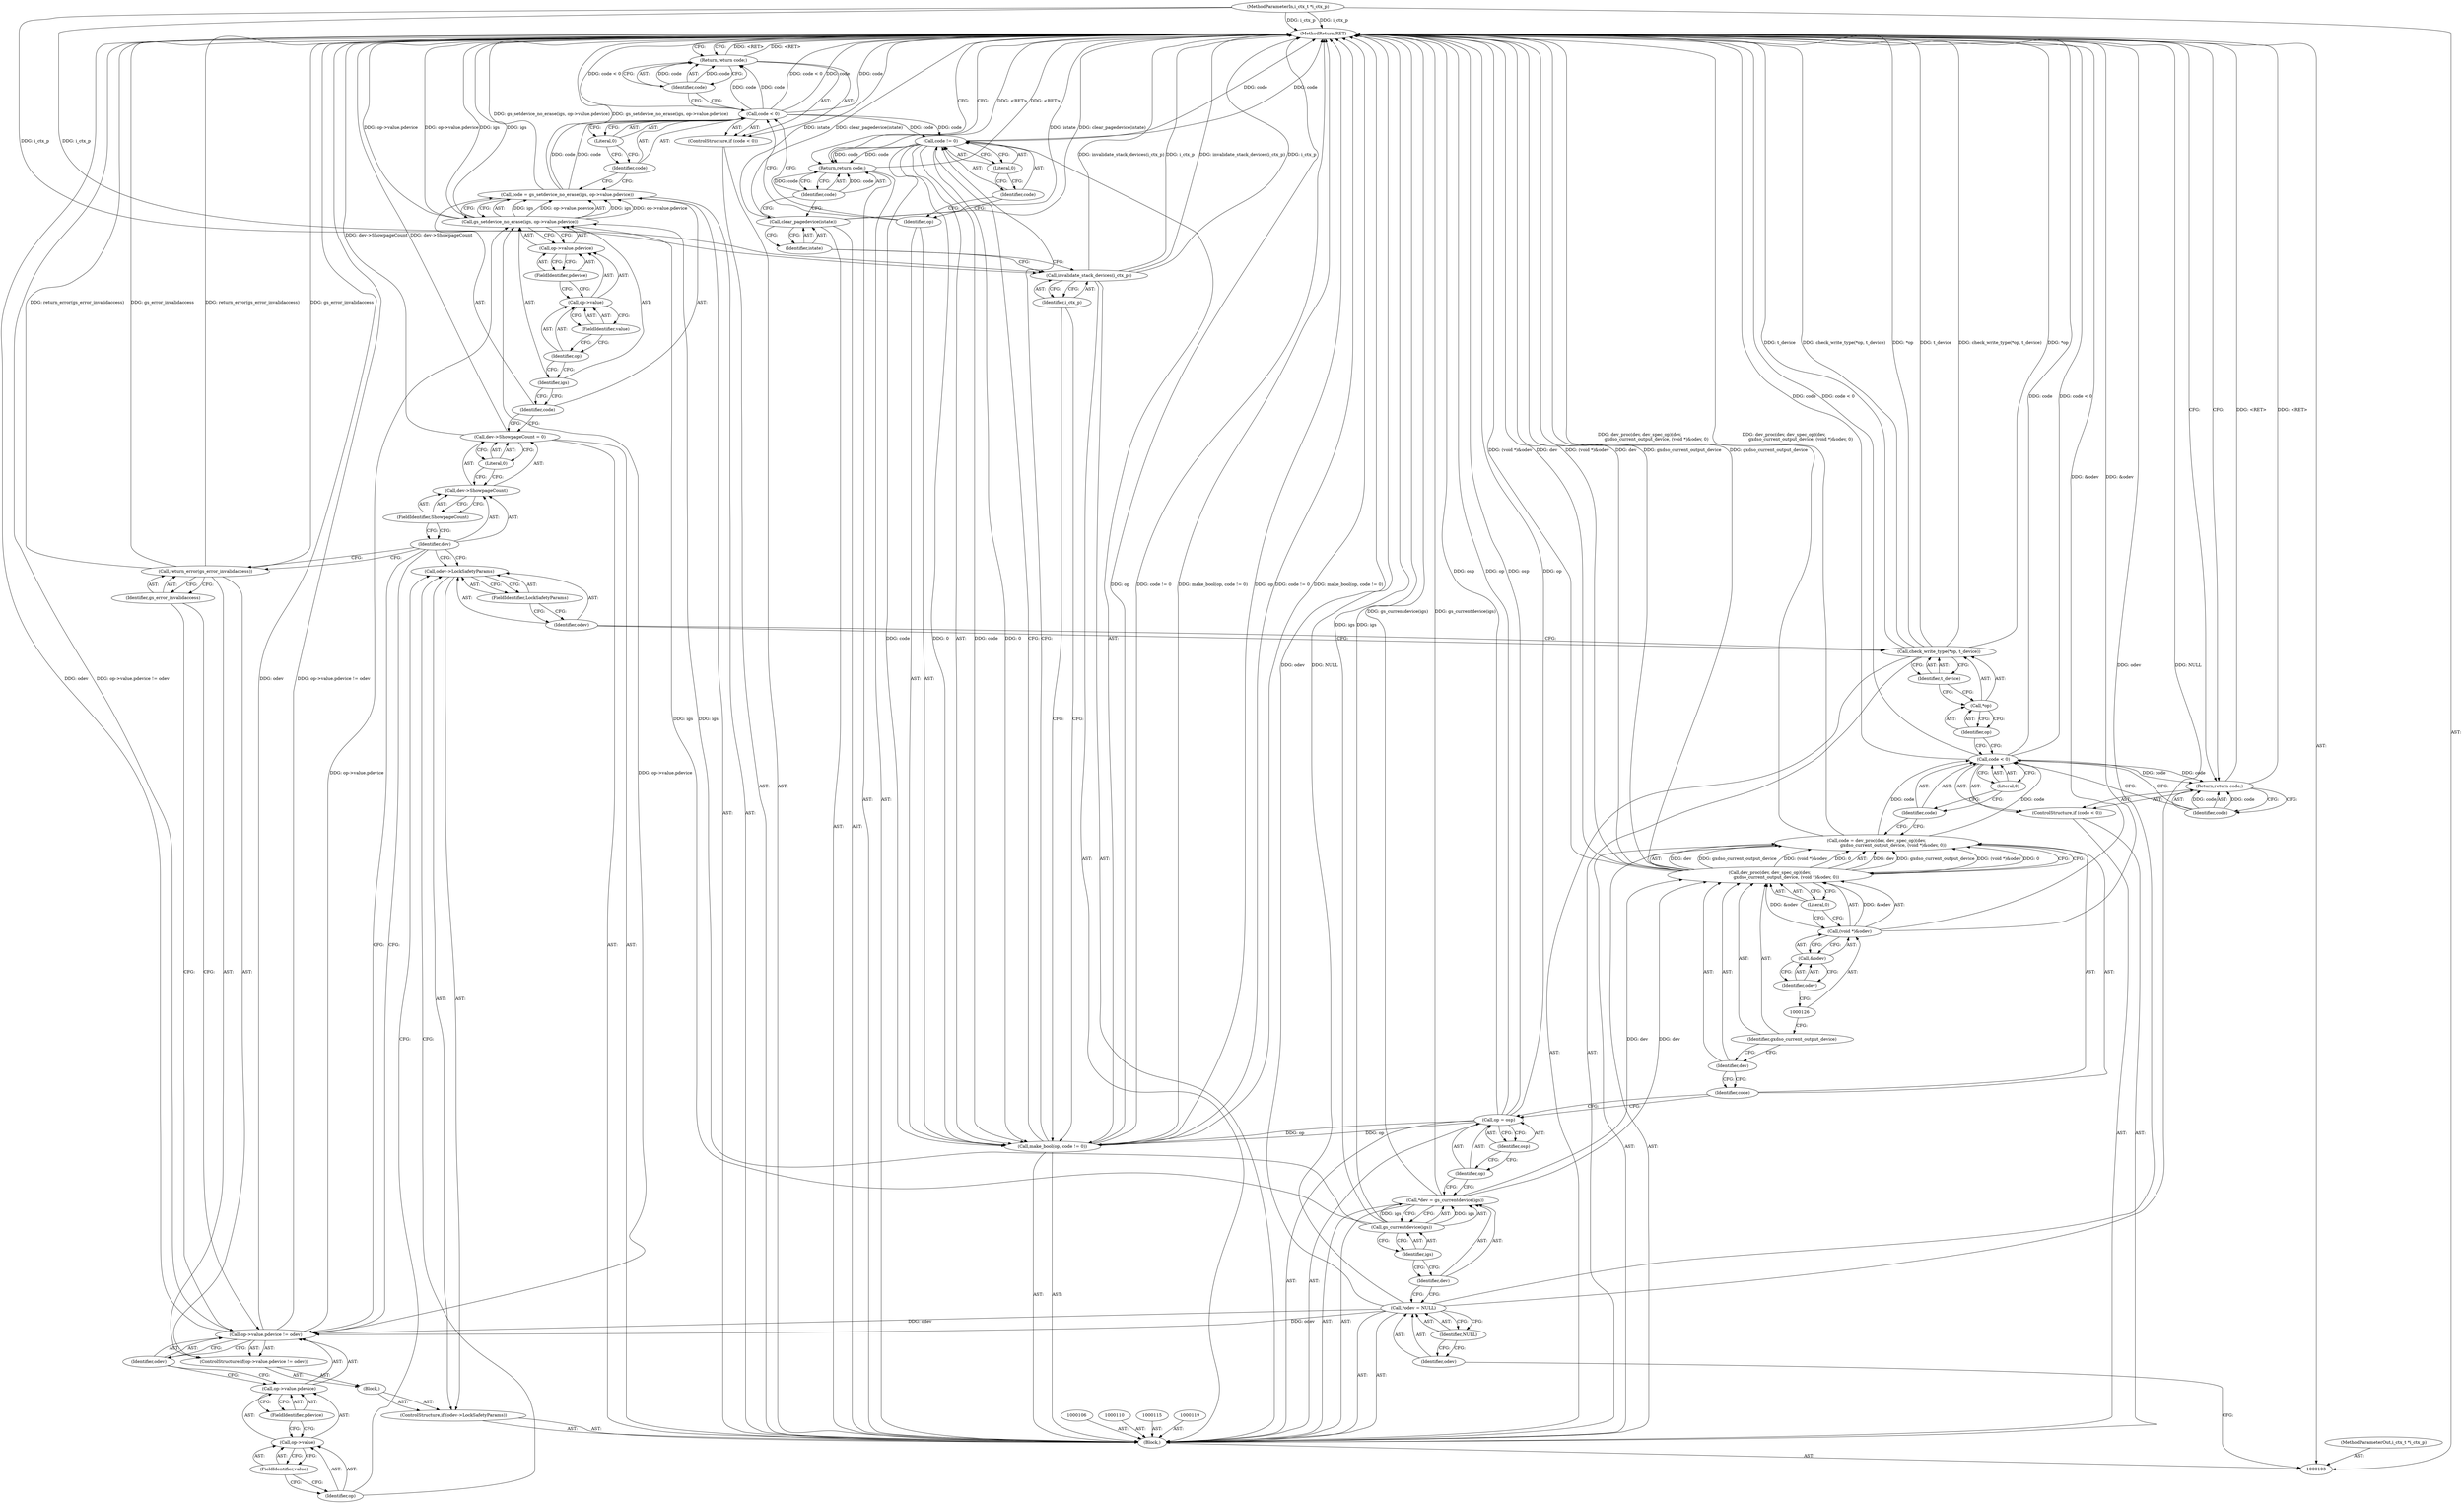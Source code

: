 digraph "0_ghostscript_661e8d8fb8248c38d67958beda32f3a5876d0c3f" {
"1000186" [label="(MethodReturn,RET)"];
"1000104" [label="(MethodParameterIn,i_ctx_t *i_ctx_p)"];
"1000270" [label="(MethodParameterOut,i_ctx_t *i_ctx_p)"];
"1000137" [label="(Call,*op)"];
"1000138" [label="(Identifier,op)"];
"1000139" [label="(Identifier,t_device)"];
"1000136" [label="(Call,check_write_type(*op, t_device))"];
"1000143" [label="(FieldIdentifier,LockSafetyParams)"];
"1000144" [label="(Block,)"];
"1000140" [label="(ControlStructure,if (odev->LockSafetyParams))"];
"1000141" [label="(Call,odev->LockSafetyParams)"];
"1000142" [label="(Identifier,odev)"];
"1000146" [label="(Call,op->value.pdevice != odev)"];
"1000147" [label="(Call,op->value.pdevice)"];
"1000148" [label="(Call,op->value)"];
"1000149" [label="(Identifier,op)"];
"1000150" [label="(FieldIdentifier,value)"];
"1000151" [label="(FieldIdentifier,pdevice)"];
"1000152" [label="(Identifier,odev)"];
"1000145" [label="(ControlStructure,if(op->value.pdevice != odev))"];
"1000153" [label="(Call,return_error(gs_error_invalidaccess))"];
"1000154" [label="(Identifier,gs_error_invalidaccess)"];
"1000158" [label="(FieldIdentifier,ShowpageCount)"];
"1000159" [label="(Literal,0)"];
"1000155" [label="(Call,dev->ShowpageCount = 0)"];
"1000156" [label="(Call,dev->ShowpageCount)"];
"1000157" [label="(Identifier,dev)"];
"1000162" [label="(Call,gs_setdevice_no_erase(igs, op->value.pdevice))"];
"1000163" [label="(Identifier,igs)"];
"1000164" [label="(Call,op->value.pdevice)"];
"1000165" [label="(Call,op->value)"];
"1000166" [label="(Identifier,op)"];
"1000160" [label="(Call,code = gs_setdevice_no_erase(igs, op->value.pdevice))"];
"1000161" [label="(Identifier,code)"];
"1000167" [label="(FieldIdentifier,value)"];
"1000168" [label="(FieldIdentifier,pdevice)"];
"1000172" [label="(Literal,0)"];
"1000169" [label="(ControlStructure,if (code < 0))"];
"1000170" [label="(Call,code < 0)"];
"1000171" [label="(Identifier,code)"];
"1000174" [label="(Identifier,code)"];
"1000173" [label="(Return,return code;)"];
"1000105" [label="(Block,)"];
"1000176" [label="(Identifier,op)"];
"1000177" [label="(Call,code != 0)"];
"1000178" [label="(Identifier,code)"];
"1000179" [label="(Literal,0)"];
"1000175" [label="(Call,make_bool(op, code != 0))"];
"1000181" [label="(Identifier,i_ctx_p)"];
"1000180" [label="(Call,invalidate_stack_devices(i_ctx_p))"];
"1000183" [label="(Identifier,istate)"];
"1000182" [label="(Call,clear_pagedevice(istate))"];
"1000185" [label="(Identifier,code)"];
"1000184" [label="(Return,return code;)"];
"1000107" [label="(Call,*odev = NULL)"];
"1000108" [label="(Identifier,odev)"];
"1000109" [label="(Identifier,NULL)"];
"1000111" [label="(Call,*dev = gs_currentdevice(igs))"];
"1000112" [label="(Identifier,dev)"];
"1000113" [label="(Call,gs_currentdevice(igs))"];
"1000114" [label="(Identifier,igs)"];
"1000116" [label="(Call,op = osp)"];
"1000117" [label="(Identifier,op)"];
"1000118" [label="(Identifier,osp)"];
"1000122" [label="(Call,dev_proc(dev, dev_spec_op)(dev,\n                        gxdso_current_output_device, (void *)&odev, 0))"];
"1000123" [label="(Identifier,dev)"];
"1000120" [label="(Call,code = dev_proc(dev, dev_spec_op)(dev,\n                        gxdso_current_output_device, (void *)&odev, 0))"];
"1000121" [label="(Identifier,code)"];
"1000124" [label="(Identifier,gxdso_current_output_device)"];
"1000125" [label="(Call,(void *)&odev)"];
"1000127" [label="(Call,&odev)"];
"1000128" [label="(Identifier,odev)"];
"1000129" [label="(Literal,0)"];
"1000133" [label="(Literal,0)"];
"1000130" [label="(ControlStructure,if (code < 0))"];
"1000131" [label="(Call,code < 0)"];
"1000132" [label="(Identifier,code)"];
"1000135" [label="(Identifier,code)"];
"1000134" [label="(Return,return code;)"];
"1000186" -> "1000103"  [label="AST: "];
"1000186" -> "1000134"  [label="CFG: "];
"1000186" -> "1000173"  [label="CFG: "];
"1000186" -> "1000184"  [label="CFG: "];
"1000134" -> "1000186"  [label="DDG: <RET>"];
"1000173" -> "1000186"  [label="DDG: <RET>"];
"1000184" -> "1000186"  [label="DDG: <RET>"];
"1000162" -> "1000186"  [label="DDG: op->value.pdevice"];
"1000162" -> "1000186"  [label="DDG: igs"];
"1000122" -> "1000186"  [label="DDG: (void *)&odev"];
"1000122" -> "1000186"  [label="DDG: dev"];
"1000122" -> "1000186"  [label="DDG: gxdso_current_output_device"];
"1000107" -> "1000186"  [label="DDG: odev"];
"1000107" -> "1000186"  [label="DDG: NULL"];
"1000104" -> "1000186"  [label="DDG: i_ctx_p"];
"1000146" -> "1000186"  [label="DDG: odev"];
"1000146" -> "1000186"  [label="DDG: op->value.pdevice != odev"];
"1000180" -> "1000186"  [label="DDG: i_ctx_p"];
"1000180" -> "1000186"  [label="DDG: invalidate_stack_devices(i_ctx_p)"];
"1000175" -> "1000186"  [label="DDG: op"];
"1000175" -> "1000186"  [label="DDG: code != 0"];
"1000175" -> "1000186"  [label="DDG: make_bool(op, code != 0)"];
"1000116" -> "1000186"  [label="DDG: osp"];
"1000116" -> "1000186"  [label="DDG: op"];
"1000153" -> "1000186"  [label="DDG: gs_error_invalidaccess"];
"1000153" -> "1000186"  [label="DDG: return_error(gs_error_invalidaccess)"];
"1000155" -> "1000186"  [label="DDG: dev->ShowpageCount"];
"1000182" -> "1000186"  [label="DDG: clear_pagedevice(istate)"];
"1000182" -> "1000186"  [label="DDG: istate"];
"1000177" -> "1000186"  [label="DDG: code"];
"1000113" -> "1000186"  [label="DDG: igs"];
"1000131" -> "1000186"  [label="DDG: code"];
"1000131" -> "1000186"  [label="DDG: code < 0"];
"1000136" -> "1000186"  [label="DDG: t_device"];
"1000136" -> "1000186"  [label="DDG: check_write_type(*op, t_device)"];
"1000136" -> "1000186"  [label="DDG: *op"];
"1000125" -> "1000186"  [label="DDG: &odev"];
"1000111" -> "1000186"  [label="DDG: gs_currentdevice(igs)"];
"1000120" -> "1000186"  [label="DDG: dev_proc(dev, dev_spec_op)(dev,\n                        gxdso_current_output_device, (void *)&odev, 0)"];
"1000170" -> "1000186"  [label="DDG: code"];
"1000170" -> "1000186"  [label="DDG: code < 0"];
"1000160" -> "1000186"  [label="DDG: gs_setdevice_no_erase(igs, op->value.pdevice)"];
"1000104" -> "1000103"  [label="AST: "];
"1000104" -> "1000186"  [label="DDG: i_ctx_p"];
"1000104" -> "1000180"  [label="DDG: i_ctx_p"];
"1000270" -> "1000103"  [label="AST: "];
"1000137" -> "1000136"  [label="AST: "];
"1000137" -> "1000138"  [label="CFG: "];
"1000138" -> "1000137"  [label="AST: "];
"1000139" -> "1000137"  [label="CFG: "];
"1000138" -> "1000137"  [label="AST: "];
"1000138" -> "1000131"  [label="CFG: "];
"1000137" -> "1000138"  [label="CFG: "];
"1000139" -> "1000136"  [label="AST: "];
"1000139" -> "1000137"  [label="CFG: "];
"1000136" -> "1000139"  [label="CFG: "];
"1000136" -> "1000105"  [label="AST: "];
"1000136" -> "1000139"  [label="CFG: "];
"1000137" -> "1000136"  [label="AST: "];
"1000139" -> "1000136"  [label="AST: "];
"1000142" -> "1000136"  [label="CFG: "];
"1000136" -> "1000186"  [label="DDG: t_device"];
"1000136" -> "1000186"  [label="DDG: check_write_type(*op, t_device)"];
"1000136" -> "1000186"  [label="DDG: *op"];
"1000143" -> "1000141"  [label="AST: "];
"1000143" -> "1000142"  [label="CFG: "];
"1000141" -> "1000143"  [label="CFG: "];
"1000144" -> "1000140"  [label="AST: "];
"1000145" -> "1000144"  [label="AST: "];
"1000140" -> "1000105"  [label="AST: "];
"1000141" -> "1000140"  [label="AST: "];
"1000144" -> "1000140"  [label="AST: "];
"1000141" -> "1000140"  [label="AST: "];
"1000141" -> "1000143"  [label="CFG: "];
"1000142" -> "1000141"  [label="AST: "];
"1000143" -> "1000141"  [label="AST: "];
"1000149" -> "1000141"  [label="CFG: "];
"1000157" -> "1000141"  [label="CFG: "];
"1000142" -> "1000141"  [label="AST: "];
"1000142" -> "1000136"  [label="CFG: "];
"1000143" -> "1000142"  [label="CFG: "];
"1000146" -> "1000145"  [label="AST: "];
"1000146" -> "1000152"  [label="CFG: "];
"1000147" -> "1000146"  [label="AST: "];
"1000152" -> "1000146"  [label="AST: "];
"1000154" -> "1000146"  [label="CFG: "];
"1000157" -> "1000146"  [label="CFG: "];
"1000146" -> "1000186"  [label="DDG: odev"];
"1000146" -> "1000186"  [label="DDG: op->value.pdevice != odev"];
"1000107" -> "1000146"  [label="DDG: odev"];
"1000146" -> "1000162"  [label="DDG: op->value.pdevice"];
"1000147" -> "1000146"  [label="AST: "];
"1000147" -> "1000151"  [label="CFG: "];
"1000148" -> "1000147"  [label="AST: "];
"1000151" -> "1000147"  [label="AST: "];
"1000152" -> "1000147"  [label="CFG: "];
"1000148" -> "1000147"  [label="AST: "];
"1000148" -> "1000150"  [label="CFG: "];
"1000149" -> "1000148"  [label="AST: "];
"1000150" -> "1000148"  [label="AST: "];
"1000151" -> "1000148"  [label="CFG: "];
"1000149" -> "1000148"  [label="AST: "];
"1000149" -> "1000141"  [label="CFG: "];
"1000150" -> "1000149"  [label="CFG: "];
"1000150" -> "1000148"  [label="AST: "];
"1000150" -> "1000149"  [label="CFG: "];
"1000148" -> "1000150"  [label="CFG: "];
"1000151" -> "1000147"  [label="AST: "];
"1000151" -> "1000148"  [label="CFG: "];
"1000147" -> "1000151"  [label="CFG: "];
"1000152" -> "1000146"  [label="AST: "];
"1000152" -> "1000147"  [label="CFG: "];
"1000146" -> "1000152"  [label="CFG: "];
"1000145" -> "1000144"  [label="AST: "];
"1000146" -> "1000145"  [label="AST: "];
"1000153" -> "1000145"  [label="AST: "];
"1000153" -> "1000145"  [label="AST: "];
"1000153" -> "1000154"  [label="CFG: "];
"1000154" -> "1000153"  [label="AST: "];
"1000157" -> "1000153"  [label="CFG: "];
"1000153" -> "1000186"  [label="DDG: gs_error_invalidaccess"];
"1000153" -> "1000186"  [label="DDG: return_error(gs_error_invalidaccess)"];
"1000154" -> "1000153"  [label="AST: "];
"1000154" -> "1000146"  [label="CFG: "];
"1000153" -> "1000154"  [label="CFG: "];
"1000158" -> "1000156"  [label="AST: "];
"1000158" -> "1000157"  [label="CFG: "];
"1000156" -> "1000158"  [label="CFG: "];
"1000159" -> "1000155"  [label="AST: "];
"1000159" -> "1000156"  [label="CFG: "];
"1000155" -> "1000159"  [label="CFG: "];
"1000155" -> "1000105"  [label="AST: "];
"1000155" -> "1000159"  [label="CFG: "];
"1000156" -> "1000155"  [label="AST: "];
"1000159" -> "1000155"  [label="AST: "];
"1000161" -> "1000155"  [label="CFG: "];
"1000155" -> "1000186"  [label="DDG: dev->ShowpageCount"];
"1000156" -> "1000155"  [label="AST: "];
"1000156" -> "1000158"  [label="CFG: "];
"1000157" -> "1000156"  [label="AST: "];
"1000158" -> "1000156"  [label="AST: "];
"1000159" -> "1000156"  [label="CFG: "];
"1000157" -> "1000156"  [label="AST: "];
"1000157" -> "1000153"  [label="CFG: "];
"1000157" -> "1000146"  [label="CFG: "];
"1000157" -> "1000141"  [label="CFG: "];
"1000158" -> "1000157"  [label="CFG: "];
"1000162" -> "1000160"  [label="AST: "];
"1000162" -> "1000164"  [label="CFG: "];
"1000163" -> "1000162"  [label="AST: "];
"1000164" -> "1000162"  [label="AST: "];
"1000160" -> "1000162"  [label="CFG: "];
"1000162" -> "1000186"  [label="DDG: op->value.pdevice"];
"1000162" -> "1000186"  [label="DDG: igs"];
"1000162" -> "1000160"  [label="DDG: igs"];
"1000162" -> "1000160"  [label="DDG: op->value.pdevice"];
"1000113" -> "1000162"  [label="DDG: igs"];
"1000146" -> "1000162"  [label="DDG: op->value.pdevice"];
"1000163" -> "1000162"  [label="AST: "];
"1000163" -> "1000161"  [label="CFG: "];
"1000166" -> "1000163"  [label="CFG: "];
"1000164" -> "1000162"  [label="AST: "];
"1000164" -> "1000168"  [label="CFG: "];
"1000165" -> "1000164"  [label="AST: "];
"1000168" -> "1000164"  [label="AST: "];
"1000162" -> "1000164"  [label="CFG: "];
"1000165" -> "1000164"  [label="AST: "];
"1000165" -> "1000167"  [label="CFG: "];
"1000166" -> "1000165"  [label="AST: "];
"1000167" -> "1000165"  [label="AST: "];
"1000168" -> "1000165"  [label="CFG: "];
"1000166" -> "1000165"  [label="AST: "];
"1000166" -> "1000163"  [label="CFG: "];
"1000167" -> "1000166"  [label="CFG: "];
"1000160" -> "1000105"  [label="AST: "];
"1000160" -> "1000162"  [label="CFG: "];
"1000161" -> "1000160"  [label="AST: "];
"1000162" -> "1000160"  [label="AST: "];
"1000171" -> "1000160"  [label="CFG: "];
"1000160" -> "1000186"  [label="DDG: gs_setdevice_no_erase(igs, op->value.pdevice)"];
"1000162" -> "1000160"  [label="DDG: igs"];
"1000162" -> "1000160"  [label="DDG: op->value.pdevice"];
"1000160" -> "1000170"  [label="DDG: code"];
"1000161" -> "1000160"  [label="AST: "];
"1000161" -> "1000155"  [label="CFG: "];
"1000163" -> "1000161"  [label="CFG: "];
"1000167" -> "1000165"  [label="AST: "];
"1000167" -> "1000166"  [label="CFG: "];
"1000165" -> "1000167"  [label="CFG: "];
"1000168" -> "1000164"  [label="AST: "];
"1000168" -> "1000165"  [label="CFG: "];
"1000164" -> "1000168"  [label="CFG: "];
"1000172" -> "1000170"  [label="AST: "];
"1000172" -> "1000171"  [label="CFG: "];
"1000170" -> "1000172"  [label="CFG: "];
"1000169" -> "1000105"  [label="AST: "];
"1000170" -> "1000169"  [label="AST: "];
"1000173" -> "1000169"  [label="AST: "];
"1000170" -> "1000169"  [label="AST: "];
"1000170" -> "1000172"  [label="CFG: "];
"1000171" -> "1000170"  [label="AST: "];
"1000172" -> "1000170"  [label="AST: "];
"1000174" -> "1000170"  [label="CFG: "];
"1000176" -> "1000170"  [label="CFG: "];
"1000170" -> "1000186"  [label="DDG: code"];
"1000170" -> "1000186"  [label="DDG: code < 0"];
"1000160" -> "1000170"  [label="DDG: code"];
"1000170" -> "1000173"  [label="DDG: code"];
"1000170" -> "1000177"  [label="DDG: code"];
"1000171" -> "1000170"  [label="AST: "];
"1000171" -> "1000160"  [label="CFG: "];
"1000172" -> "1000171"  [label="CFG: "];
"1000174" -> "1000173"  [label="AST: "];
"1000174" -> "1000170"  [label="CFG: "];
"1000173" -> "1000174"  [label="CFG: "];
"1000174" -> "1000173"  [label="DDG: code"];
"1000173" -> "1000169"  [label="AST: "];
"1000173" -> "1000174"  [label="CFG: "];
"1000174" -> "1000173"  [label="AST: "];
"1000186" -> "1000173"  [label="CFG: "];
"1000173" -> "1000186"  [label="DDG: <RET>"];
"1000174" -> "1000173"  [label="DDG: code"];
"1000170" -> "1000173"  [label="DDG: code"];
"1000105" -> "1000103"  [label="AST: "];
"1000106" -> "1000105"  [label="AST: "];
"1000107" -> "1000105"  [label="AST: "];
"1000110" -> "1000105"  [label="AST: "];
"1000111" -> "1000105"  [label="AST: "];
"1000115" -> "1000105"  [label="AST: "];
"1000116" -> "1000105"  [label="AST: "];
"1000119" -> "1000105"  [label="AST: "];
"1000120" -> "1000105"  [label="AST: "];
"1000130" -> "1000105"  [label="AST: "];
"1000136" -> "1000105"  [label="AST: "];
"1000140" -> "1000105"  [label="AST: "];
"1000155" -> "1000105"  [label="AST: "];
"1000160" -> "1000105"  [label="AST: "];
"1000169" -> "1000105"  [label="AST: "];
"1000175" -> "1000105"  [label="AST: "];
"1000180" -> "1000105"  [label="AST: "];
"1000182" -> "1000105"  [label="AST: "];
"1000184" -> "1000105"  [label="AST: "];
"1000176" -> "1000175"  [label="AST: "];
"1000176" -> "1000170"  [label="CFG: "];
"1000178" -> "1000176"  [label="CFG: "];
"1000177" -> "1000175"  [label="AST: "];
"1000177" -> "1000179"  [label="CFG: "];
"1000178" -> "1000177"  [label="AST: "];
"1000179" -> "1000177"  [label="AST: "];
"1000175" -> "1000177"  [label="CFG: "];
"1000177" -> "1000186"  [label="DDG: code"];
"1000177" -> "1000175"  [label="DDG: code"];
"1000177" -> "1000175"  [label="DDG: 0"];
"1000170" -> "1000177"  [label="DDG: code"];
"1000177" -> "1000184"  [label="DDG: code"];
"1000178" -> "1000177"  [label="AST: "];
"1000178" -> "1000176"  [label="CFG: "];
"1000179" -> "1000178"  [label="CFG: "];
"1000179" -> "1000177"  [label="AST: "];
"1000179" -> "1000178"  [label="CFG: "];
"1000177" -> "1000179"  [label="CFG: "];
"1000175" -> "1000105"  [label="AST: "];
"1000175" -> "1000177"  [label="CFG: "];
"1000176" -> "1000175"  [label="AST: "];
"1000177" -> "1000175"  [label="AST: "];
"1000181" -> "1000175"  [label="CFG: "];
"1000175" -> "1000186"  [label="DDG: op"];
"1000175" -> "1000186"  [label="DDG: code != 0"];
"1000175" -> "1000186"  [label="DDG: make_bool(op, code != 0)"];
"1000116" -> "1000175"  [label="DDG: op"];
"1000177" -> "1000175"  [label="DDG: code"];
"1000177" -> "1000175"  [label="DDG: 0"];
"1000181" -> "1000180"  [label="AST: "];
"1000181" -> "1000175"  [label="CFG: "];
"1000180" -> "1000181"  [label="CFG: "];
"1000180" -> "1000105"  [label="AST: "];
"1000180" -> "1000181"  [label="CFG: "];
"1000181" -> "1000180"  [label="AST: "];
"1000183" -> "1000180"  [label="CFG: "];
"1000180" -> "1000186"  [label="DDG: i_ctx_p"];
"1000180" -> "1000186"  [label="DDG: invalidate_stack_devices(i_ctx_p)"];
"1000104" -> "1000180"  [label="DDG: i_ctx_p"];
"1000183" -> "1000182"  [label="AST: "];
"1000183" -> "1000180"  [label="CFG: "];
"1000182" -> "1000183"  [label="CFG: "];
"1000182" -> "1000105"  [label="AST: "];
"1000182" -> "1000183"  [label="CFG: "];
"1000183" -> "1000182"  [label="AST: "];
"1000185" -> "1000182"  [label="CFG: "];
"1000182" -> "1000186"  [label="DDG: clear_pagedevice(istate)"];
"1000182" -> "1000186"  [label="DDG: istate"];
"1000185" -> "1000184"  [label="AST: "];
"1000185" -> "1000182"  [label="CFG: "];
"1000184" -> "1000185"  [label="CFG: "];
"1000185" -> "1000184"  [label="DDG: code"];
"1000184" -> "1000105"  [label="AST: "];
"1000184" -> "1000185"  [label="CFG: "];
"1000185" -> "1000184"  [label="AST: "];
"1000186" -> "1000184"  [label="CFG: "];
"1000184" -> "1000186"  [label="DDG: <RET>"];
"1000185" -> "1000184"  [label="DDG: code"];
"1000177" -> "1000184"  [label="DDG: code"];
"1000107" -> "1000105"  [label="AST: "];
"1000107" -> "1000109"  [label="CFG: "];
"1000108" -> "1000107"  [label="AST: "];
"1000109" -> "1000107"  [label="AST: "];
"1000112" -> "1000107"  [label="CFG: "];
"1000107" -> "1000186"  [label="DDG: odev"];
"1000107" -> "1000186"  [label="DDG: NULL"];
"1000107" -> "1000146"  [label="DDG: odev"];
"1000108" -> "1000107"  [label="AST: "];
"1000108" -> "1000103"  [label="CFG: "];
"1000109" -> "1000108"  [label="CFG: "];
"1000109" -> "1000107"  [label="AST: "];
"1000109" -> "1000108"  [label="CFG: "];
"1000107" -> "1000109"  [label="CFG: "];
"1000111" -> "1000105"  [label="AST: "];
"1000111" -> "1000113"  [label="CFG: "];
"1000112" -> "1000111"  [label="AST: "];
"1000113" -> "1000111"  [label="AST: "];
"1000117" -> "1000111"  [label="CFG: "];
"1000111" -> "1000186"  [label="DDG: gs_currentdevice(igs)"];
"1000113" -> "1000111"  [label="DDG: igs"];
"1000111" -> "1000122"  [label="DDG: dev"];
"1000112" -> "1000111"  [label="AST: "];
"1000112" -> "1000107"  [label="CFG: "];
"1000114" -> "1000112"  [label="CFG: "];
"1000113" -> "1000111"  [label="AST: "];
"1000113" -> "1000114"  [label="CFG: "];
"1000114" -> "1000113"  [label="AST: "];
"1000111" -> "1000113"  [label="CFG: "];
"1000113" -> "1000186"  [label="DDG: igs"];
"1000113" -> "1000111"  [label="DDG: igs"];
"1000113" -> "1000162"  [label="DDG: igs"];
"1000114" -> "1000113"  [label="AST: "];
"1000114" -> "1000112"  [label="CFG: "];
"1000113" -> "1000114"  [label="CFG: "];
"1000116" -> "1000105"  [label="AST: "];
"1000116" -> "1000118"  [label="CFG: "];
"1000117" -> "1000116"  [label="AST: "];
"1000118" -> "1000116"  [label="AST: "];
"1000121" -> "1000116"  [label="CFG: "];
"1000116" -> "1000186"  [label="DDG: osp"];
"1000116" -> "1000186"  [label="DDG: op"];
"1000116" -> "1000175"  [label="DDG: op"];
"1000117" -> "1000116"  [label="AST: "];
"1000117" -> "1000111"  [label="CFG: "];
"1000118" -> "1000117"  [label="CFG: "];
"1000118" -> "1000116"  [label="AST: "];
"1000118" -> "1000117"  [label="CFG: "];
"1000116" -> "1000118"  [label="CFG: "];
"1000122" -> "1000120"  [label="AST: "];
"1000122" -> "1000129"  [label="CFG: "];
"1000123" -> "1000122"  [label="AST: "];
"1000124" -> "1000122"  [label="AST: "];
"1000125" -> "1000122"  [label="AST: "];
"1000129" -> "1000122"  [label="AST: "];
"1000120" -> "1000122"  [label="CFG: "];
"1000122" -> "1000186"  [label="DDG: (void *)&odev"];
"1000122" -> "1000186"  [label="DDG: dev"];
"1000122" -> "1000186"  [label="DDG: gxdso_current_output_device"];
"1000122" -> "1000120"  [label="DDG: dev"];
"1000122" -> "1000120"  [label="DDG: gxdso_current_output_device"];
"1000122" -> "1000120"  [label="DDG: (void *)&odev"];
"1000122" -> "1000120"  [label="DDG: 0"];
"1000111" -> "1000122"  [label="DDG: dev"];
"1000125" -> "1000122"  [label="DDG: &odev"];
"1000123" -> "1000122"  [label="AST: "];
"1000123" -> "1000121"  [label="CFG: "];
"1000124" -> "1000123"  [label="CFG: "];
"1000120" -> "1000105"  [label="AST: "];
"1000120" -> "1000122"  [label="CFG: "];
"1000121" -> "1000120"  [label="AST: "];
"1000122" -> "1000120"  [label="AST: "];
"1000132" -> "1000120"  [label="CFG: "];
"1000120" -> "1000186"  [label="DDG: dev_proc(dev, dev_spec_op)(dev,\n                        gxdso_current_output_device, (void *)&odev, 0)"];
"1000122" -> "1000120"  [label="DDG: dev"];
"1000122" -> "1000120"  [label="DDG: gxdso_current_output_device"];
"1000122" -> "1000120"  [label="DDG: (void *)&odev"];
"1000122" -> "1000120"  [label="DDG: 0"];
"1000120" -> "1000131"  [label="DDG: code"];
"1000121" -> "1000120"  [label="AST: "];
"1000121" -> "1000116"  [label="CFG: "];
"1000123" -> "1000121"  [label="CFG: "];
"1000124" -> "1000122"  [label="AST: "];
"1000124" -> "1000123"  [label="CFG: "];
"1000126" -> "1000124"  [label="CFG: "];
"1000125" -> "1000122"  [label="AST: "];
"1000125" -> "1000127"  [label="CFG: "];
"1000126" -> "1000125"  [label="AST: "];
"1000127" -> "1000125"  [label="AST: "];
"1000129" -> "1000125"  [label="CFG: "];
"1000125" -> "1000186"  [label="DDG: &odev"];
"1000125" -> "1000122"  [label="DDG: &odev"];
"1000127" -> "1000125"  [label="AST: "];
"1000127" -> "1000128"  [label="CFG: "];
"1000128" -> "1000127"  [label="AST: "];
"1000125" -> "1000127"  [label="CFG: "];
"1000128" -> "1000127"  [label="AST: "];
"1000128" -> "1000126"  [label="CFG: "];
"1000127" -> "1000128"  [label="CFG: "];
"1000129" -> "1000122"  [label="AST: "];
"1000129" -> "1000125"  [label="CFG: "];
"1000122" -> "1000129"  [label="CFG: "];
"1000133" -> "1000131"  [label="AST: "];
"1000133" -> "1000132"  [label="CFG: "];
"1000131" -> "1000133"  [label="CFG: "];
"1000130" -> "1000105"  [label="AST: "];
"1000131" -> "1000130"  [label="AST: "];
"1000134" -> "1000130"  [label="AST: "];
"1000131" -> "1000130"  [label="AST: "];
"1000131" -> "1000133"  [label="CFG: "];
"1000132" -> "1000131"  [label="AST: "];
"1000133" -> "1000131"  [label="AST: "];
"1000135" -> "1000131"  [label="CFG: "];
"1000138" -> "1000131"  [label="CFG: "];
"1000131" -> "1000186"  [label="DDG: code"];
"1000131" -> "1000186"  [label="DDG: code < 0"];
"1000120" -> "1000131"  [label="DDG: code"];
"1000131" -> "1000134"  [label="DDG: code"];
"1000132" -> "1000131"  [label="AST: "];
"1000132" -> "1000120"  [label="CFG: "];
"1000133" -> "1000132"  [label="CFG: "];
"1000135" -> "1000134"  [label="AST: "];
"1000135" -> "1000131"  [label="CFG: "];
"1000134" -> "1000135"  [label="CFG: "];
"1000135" -> "1000134"  [label="DDG: code"];
"1000134" -> "1000130"  [label="AST: "];
"1000134" -> "1000135"  [label="CFG: "];
"1000135" -> "1000134"  [label="AST: "];
"1000186" -> "1000134"  [label="CFG: "];
"1000134" -> "1000186"  [label="DDG: <RET>"];
"1000135" -> "1000134"  [label="DDG: code"];
"1000131" -> "1000134"  [label="DDG: code"];
}
